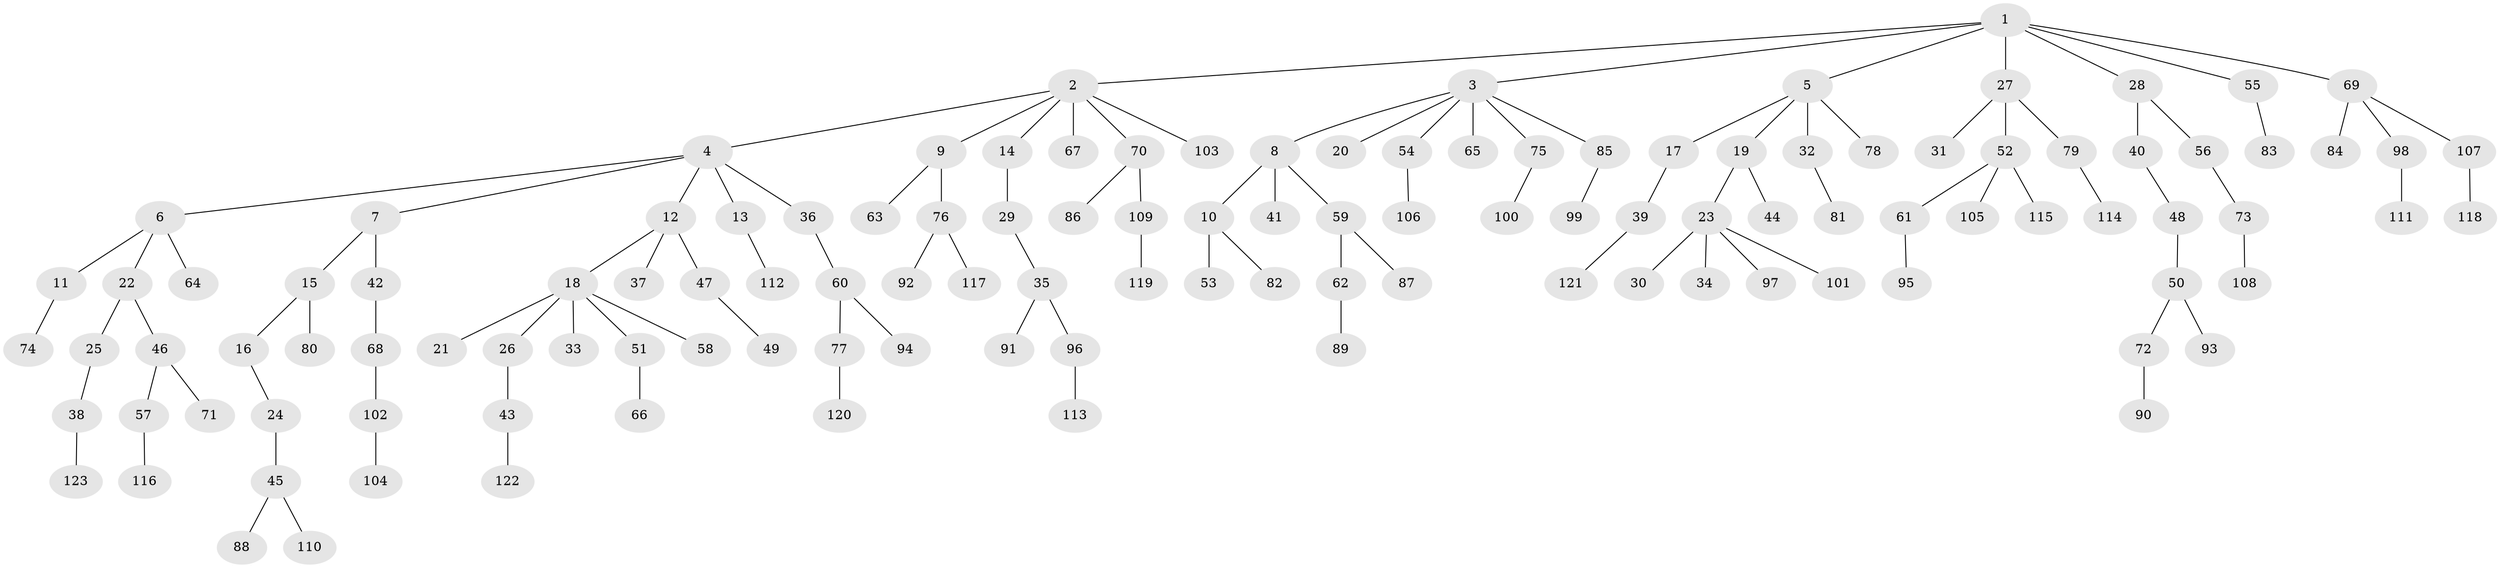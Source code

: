 // Generated by graph-tools (version 1.1) at 2025/36/03/09/25 02:36:51]
// undirected, 123 vertices, 122 edges
graph export_dot {
graph [start="1"]
  node [color=gray90,style=filled];
  1;
  2;
  3;
  4;
  5;
  6;
  7;
  8;
  9;
  10;
  11;
  12;
  13;
  14;
  15;
  16;
  17;
  18;
  19;
  20;
  21;
  22;
  23;
  24;
  25;
  26;
  27;
  28;
  29;
  30;
  31;
  32;
  33;
  34;
  35;
  36;
  37;
  38;
  39;
  40;
  41;
  42;
  43;
  44;
  45;
  46;
  47;
  48;
  49;
  50;
  51;
  52;
  53;
  54;
  55;
  56;
  57;
  58;
  59;
  60;
  61;
  62;
  63;
  64;
  65;
  66;
  67;
  68;
  69;
  70;
  71;
  72;
  73;
  74;
  75;
  76;
  77;
  78;
  79;
  80;
  81;
  82;
  83;
  84;
  85;
  86;
  87;
  88;
  89;
  90;
  91;
  92;
  93;
  94;
  95;
  96;
  97;
  98;
  99;
  100;
  101;
  102;
  103;
  104;
  105;
  106;
  107;
  108;
  109;
  110;
  111;
  112;
  113;
  114;
  115;
  116;
  117;
  118;
  119;
  120;
  121;
  122;
  123;
  1 -- 2;
  1 -- 3;
  1 -- 5;
  1 -- 27;
  1 -- 28;
  1 -- 55;
  1 -- 69;
  2 -- 4;
  2 -- 9;
  2 -- 14;
  2 -- 67;
  2 -- 70;
  2 -- 103;
  3 -- 8;
  3 -- 20;
  3 -- 54;
  3 -- 65;
  3 -- 75;
  3 -- 85;
  4 -- 6;
  4 -- 7;
  4 -- 12;
  4 -- 13;
  4 -- 36;
  5 -- 17;
  5 -- 19;
  5 -- 32;
  5 -- 78;
  6 -- 11;
  6 -- 22;
  6 -- 64;
  7 -- 15;
  7 -- 42;
  8 -- 10;
  8 -- 41;
  8 -- 59;
  9 -- 63;
  9 -- 76;
  10 -- 53;
  10 -- 82;
  11 -- 74;
  12 -- 18;
  12 -- 37;
  12 -- 47;
  13 -- 112;
  14 -- 29;
  15 -- 16;
  15 -- 80;
  16 -- 24;
  17 -- 39;
  18 -- 21;
  18 -- 26;
  18 -- 33;
  18 -- 51;
  18 -- 58;
  19 -- 23;
  19 -- 44;
  22 -- 25;
  22 -- 46;
  23 -- 30;
  23 -- 34;
  23 -- 97;
  23 -- 101;
  24 -- 45;
  25 -- 38;
  26 -- 43;
  27 -- 31;
  27 -- 52;
  27 -- 79;
  28 -- 40;
  28 -- 56;
  29 -- 35;
  32 -- 81;
  35 -- 91;
  35 -- 96;
  36 -- 60;
  38 -- 123;
  39 -- 121;
  40 -- 48;
  42 -- 68;
  43 -- 122;
  45 -- 88;
  45 -- 110;
  46 -- 57;
  46 -- 71;
  47 -- 49;
  48 -- 50;
  50 -- 72;
  50 -- 93;
  51 -- 66;
  52 -- 61;
  52 -- 105;
  52 -- 115;
  54 -- 106;
  55 -- 83;
  56 -- 73;
  57 -- 116;
  59 -- 62;
  59 -- 87;
  60 -- 77;
  60 -- 94;
  61 -- 95;
  62 -- 89;
  68 -- 102;
  69 -- 84;
  69 -- 98;
  69 -- 107;
  70 -- 86;
  70 -- 109;
  72 -- 90;
  73 -- 108;
  75 -- 100;
  76 -- 92;
  76 -- 117;
  77 -- 120;
  79 -- 114;
  85 -- 99;
  96 -- 113;
  98 -- 111;
  102 -- 104;
  107 -- 118;
  109 -- 119;
}
